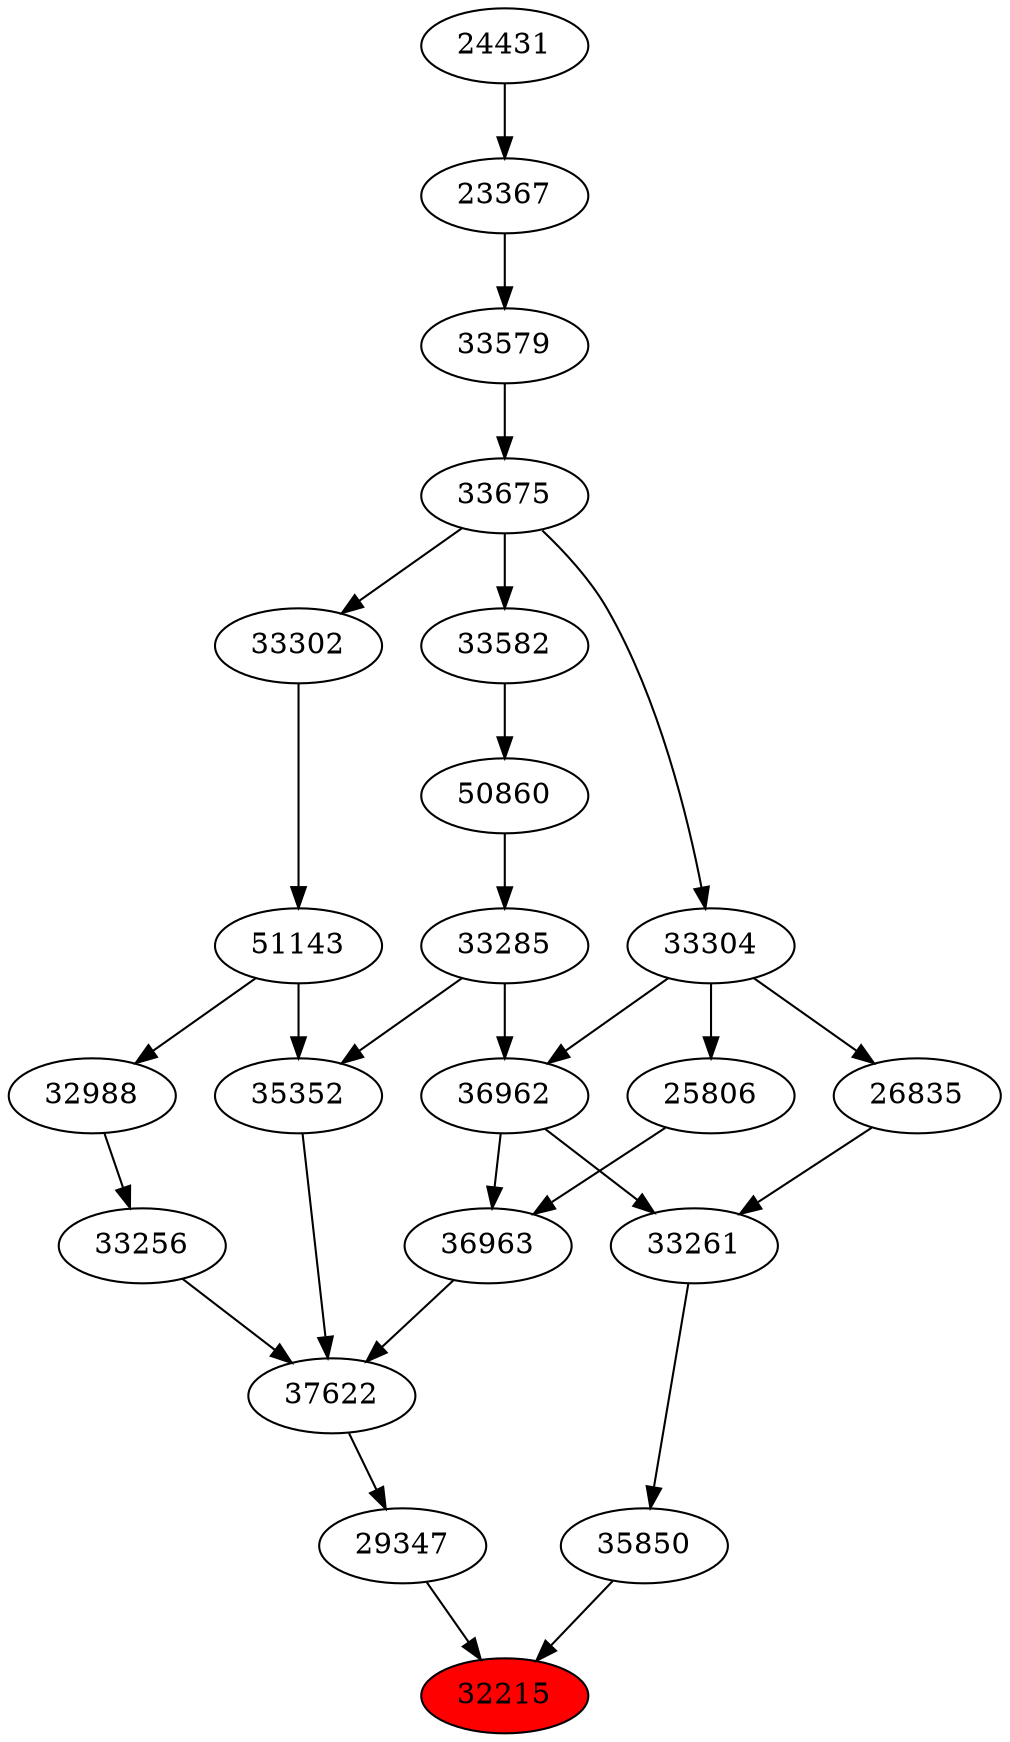 strict digraph{ 
32215 [label="32215" fillcolor=red style=filled]
35850 -> 32215
29347 -> 32215
35850 [label="35850"]
33261 -> 35850
29347 [label="29347"]
37622 -> 29347
33261 [label="33261"]
36962 -> 33261
26835 -> 33261
37622 [label="37622"]
36963 -> 37622
35352 -> 37622
33256 -> 37622
36962 [label="36962"]
33285 -> 36962
33304 -> 36962
26835 [label="26835"]
33304 -> 26835
36963 [label="36963"]
36962 -> 36963
25806 -> 36963
35352 [label="35352"]
33285 -> 35352
51143 -> 35352
33256 [label="33256"]
32988 -> 33256
33285 [label="33285"]
50860 -> 33285
33304 [label="33304"]
33675 -> 33304
25806 [label="25806"]
33304 -> 25806
51143 [label="51143"]
33302 -> 51143
32988 [label="32988"]
51143 -> 32988
50860 [label="50860"]
33582 -> 50860
33675 [label="33675"]
33579 -> 33675
33302 [label="33302"]
33675 -> 33302
33582 [label="33582"]
33675 -> 33582
33579 [label="33579"]
23367 -> 33579
23367 [label="23367"]
24431 -> 23367
24431 [label="24431"]
}